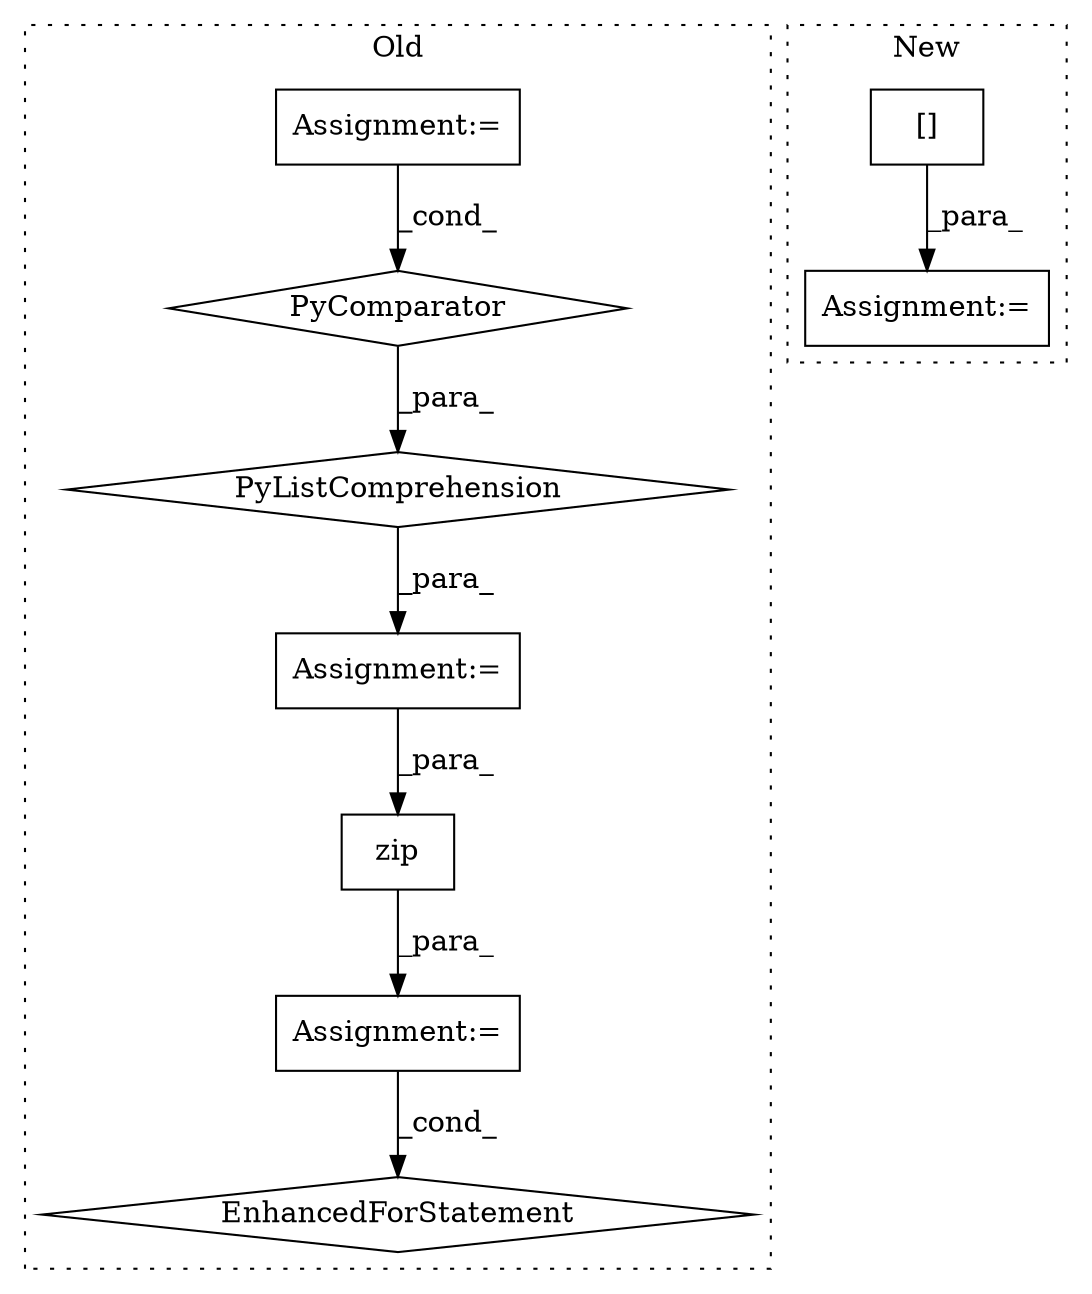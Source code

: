 digraph G {
subgraph cluster0 {
1 [label="zip" a="32" s="2258,2288" l="4,1" shape="box"];
3 [label="Assignment:=" a="7" s="2177,2289" l="73,2" shape="box"];
4 [label="Assignment:=" a="7" s="1933" l="28" shape="box"];
5 [label="Assignment:=" a="7" s="1844" l="12" shape="box"];
6 [label="PyListComprehension" a="109" s="1856" l="113" shape="diamond"];
7 [label="PyComparator" a="113" s="1933" l="28" shape="diamond"];
9 [label="EnhancedForStatement" a="70" s="2177,2289" l="73,2" shape="diamond"];
label = "Old";
style="dotted";
}
subgraph cluster1 {
2 [label="[]" a="2" s="3150,3194" l="43,1" shape="box"];
8 [label="Assignment:=" a="7" s="3149" l="1" shape="box"];
label = "New";
style="dotted";
}
1 -> 3 [label="_para_"];
2 -> 8 [label="_para_"];
3 -> 9 [label="_cond_"];
4 -> 7 [label="_cond_"];
5 -> 1 [label="_para_"];
6 -> 5 [label="_para_"];
7 -> 6 [label="_para_"];
}